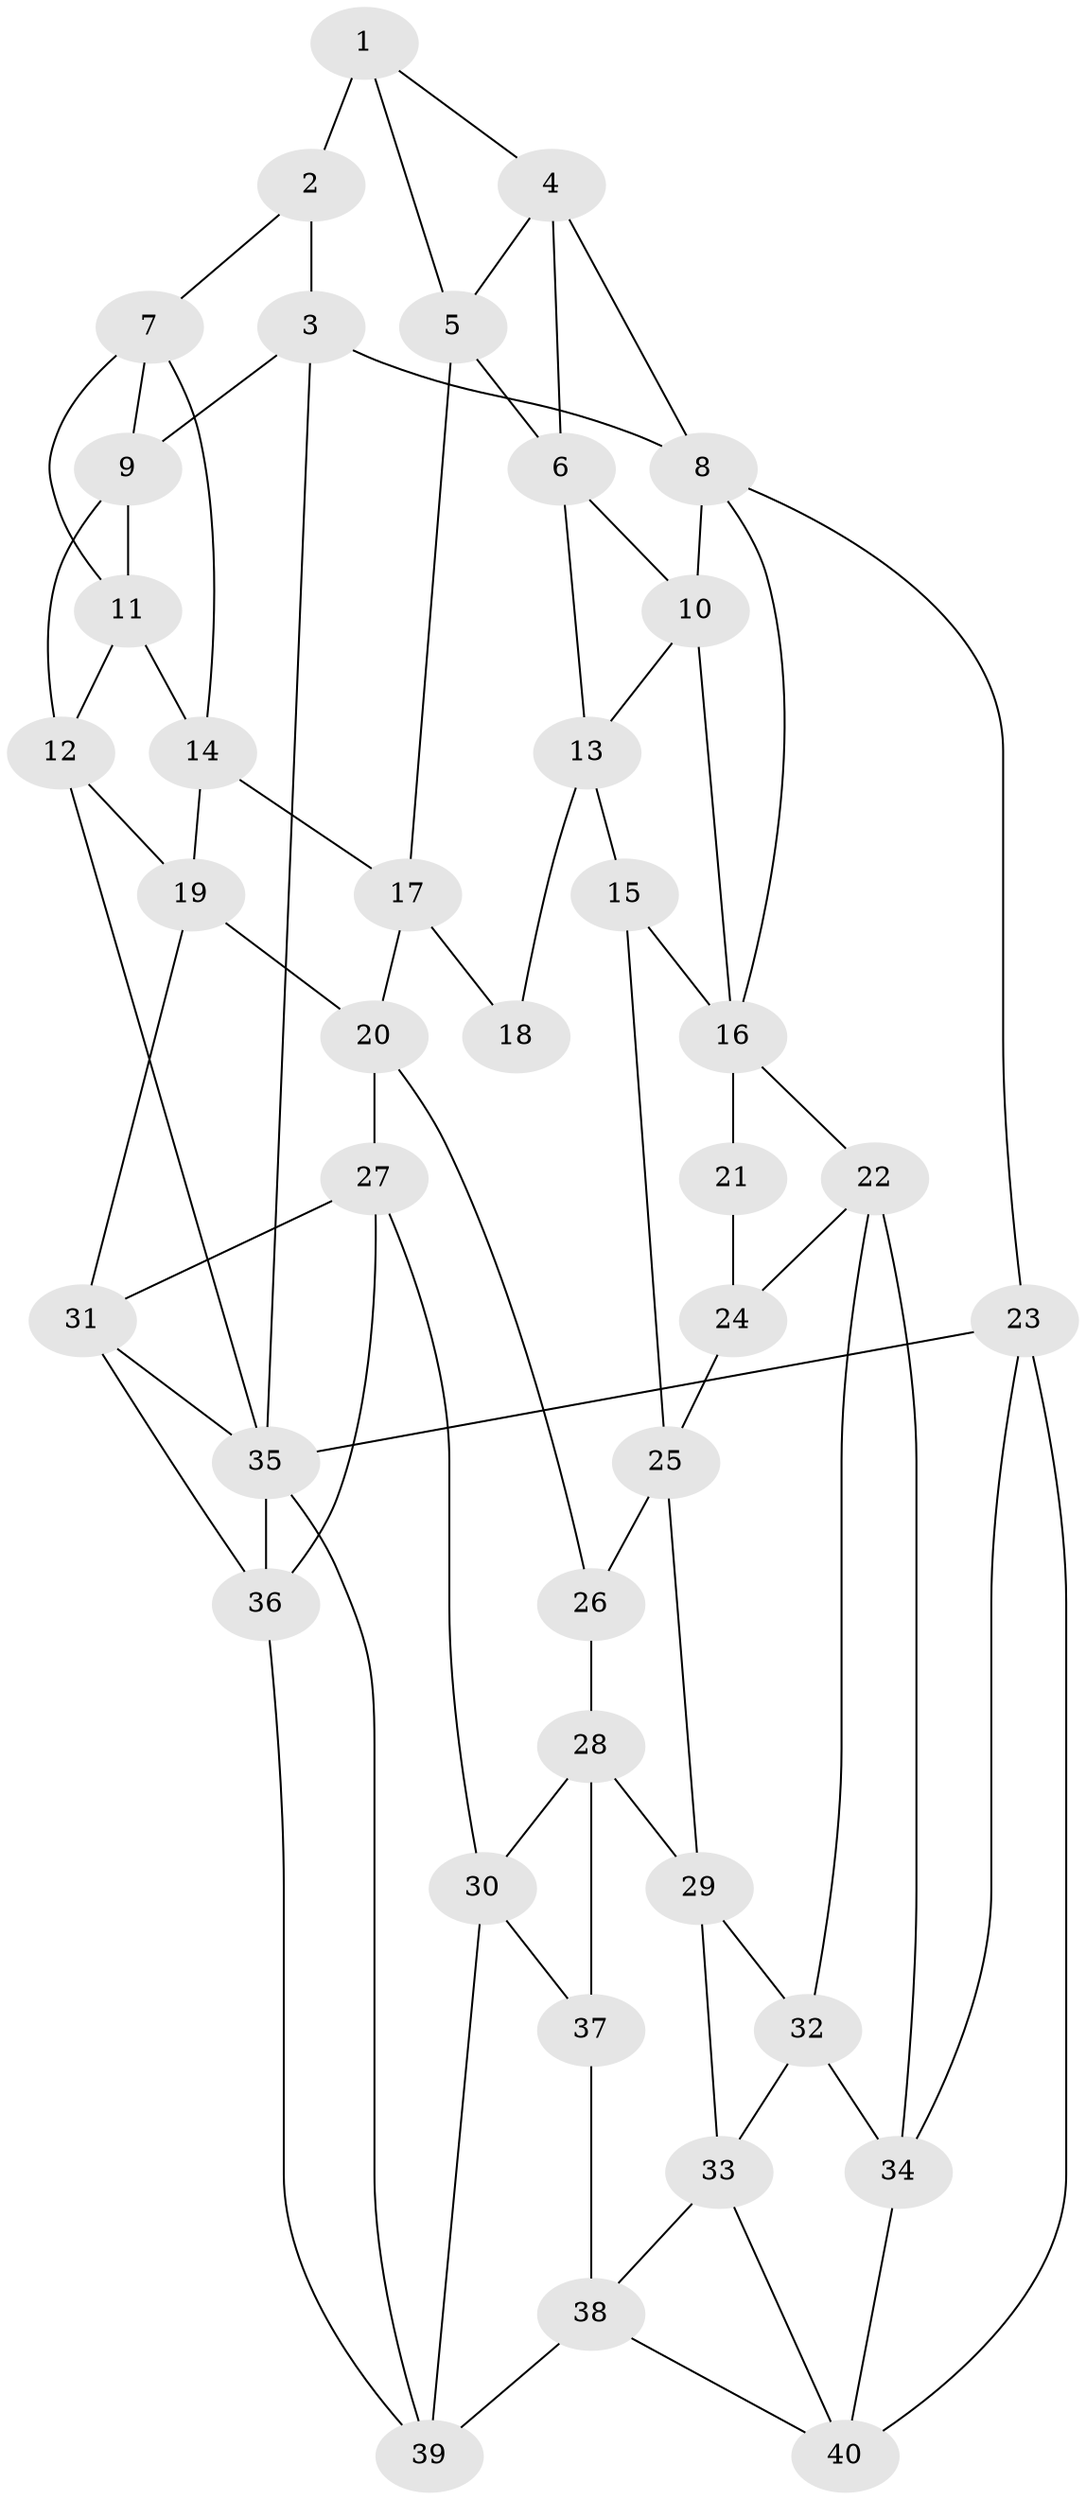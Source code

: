 // original degree distribution, {3: 0.04, 6: 0.27, 5: 0.44, 4: 0.25}
// Generated by graph-tools (version 1.1) at 2025/38/03/04/25 23:38:34]
// undirected, 40 vertices, 77 edges
graph export_dot {
  node [color=gray90,style=filled];
  1;
  2;
  3;
  4;
  5;
  6;
  7;
  8;
  9;
  10;
  11;
  12;
  13;
  14;
  15;
  16;
  17;
  18;
  19;
  20;
  21;
  22;
  23;
  24;
  25;
  26;
  27;
  28;
  29;
  30;
  31;
  32;
  33;
  34;
  35;
  36;
  37;
  38;
  39;
  40;
  1 -- 2 [weight=2.0];
  1 -- 4 [weight=1.0];
  1 -- 5 [weight=1.0];
  2 -- 3 [weight=2.0];
  2 -- 7 [weight=1.0];
  3 -- 8 [weight=1.0];
  3 -- 9 [weight=1.0];
  3 -- 35 [weight=1.0];
  4 -- 5 [weight=1.0];
  4 -- 6 [weight=1.0];
  4 -- 8 [weight=1.0];
  5 -- 6 [weight=1.0];
  5 -- 17 [weight=1.0];
  6 -- 10 [weight=1.0];
  6 -- 13 [weight=1.0];
  7 -- 9 [weight=1.0];
  7 -- 11 [weight=1.0];
  7 -- 14 [weight=1.0];
  8 -- 10 [weight=1.0];
  8 -- 16 [weight=1.0];
  8 -- 23 [weight=1.0];
  9 -- 11 [weight=1.0];
  9 -- 12 [weight=1.0];
  10 -- 13 [weight=1.0];
  10 -- 16 [weight=1.0];
  11 -- 12 [weight=1.0];
  11 -- 14 [weight=1.0];
  12 -- 19 [weight=1.0];
  12 -- 35 [weight=1.0];
  13 -- 15 [weight=1.0];
  13 -- 18 [weight=1.0];
  14 -- 17 [weight=1.0];
  14 -- 19 [weight=1.0];
  15 -- 16 [weight=1.0];
  15 -- 25 [weight=1.0];
  16 -- 21 [weight=2.0];
  16 -- 22 [weight=1.0];
  17 -- 18 [weight=2.0];
  17 -- 20 [weight=1.0];
  19 -- 20 [weight=1.0];
  19 -- 31 [weight=1.0];
  20 -- 26 [weight=1.0];
  20 -- 27 [weight=1.0];
  21 -- 24 [weight=2.0];
  22 -- 24 [weight=1.0];
  22 -- 32 [weight=1.0];
  22 -- 34 [weight=1.0];
  23 -- 34 [weight=1.0];
  23 -- 35 [weight=1.0];
  23 -- 40 [weight=1.0];
  24 -- 25 [weight=1.0];
  25 -- 26 [weight=1.0];
  25 -- 29 [weight=1.0];
  26 -- 28 [weight=1.0];
  27 -- 30 [weight=1.0];
  27 -- 31 [weight=1.0];
  27 -- 36 [weight=1.0];
  28 -- 29 [weight=1.0];
  28 -- 30 [weight=1.0];
  28 -- 37 [weight=2.0];
  29 -- 32 [weight=1.0];
  29 -- 33 [weight=1.0];
  30 -- 37 [weight=1.0];
  30 -- 39 [weight=1.0];
  31 -- 35 [weight=1.0];
  31 -- 36 [weight=1.0];
  32 -- 33 [weight=1.0];
  32 -- 34 [weight=1.0];
  33 -- 38 [weight=1.0];
  33 -- 40 [weight=1.0];
  34 -- 40 [weight=1.0];
  35 -- 36 [weight=1.0];
  35 -- 39 [weight=1.0];
  36 -- 39 [weight=1.0];
  37 -- 38 [weight=1.0];
  38 -- 39 [weight=1.0];
  38 -- 40 [weight=1.0];
}
